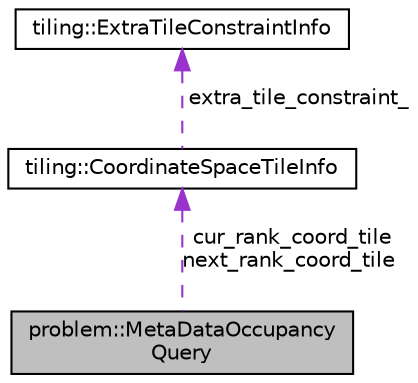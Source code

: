 digraph "problem::MetaDataOccupancyQuery"
{
 // LATEX_PDF_SIZE
  edge [fontname="Helvetica",fontsize="10",labelfontname="Helvetica",labelfontsize="10"];
  node [fontname="Helvetica",fontsize="10",shape=record];
  Node1 [label="problem::MetaDataOccupancy\lQuery",height=0.2,width=0.4,color="black", fillcolor="grey75", style="filled", fontcolor="black",tooltip=" "];
  Node2 -> Node1 [dir="back",color="darkorchid3",fontsize="10",style="dashed",label=" cur_rank_coord_tile\nnext_rank_coord_tile" ,fontname="Helvetica"];
  Node2 [label="tiling::CoordinateSpaceTileInfo",height=0.2,width=0.4,color="black", fillcolor="white", style="filled",URL="$structtiling_1_1CoordinateSpaceTileInfo.html",tooltip=" "];
  Node3 -> Node2 [dir="back",color="darkorchid3",fontsize="10",style="dashed",label=" extra_tile_constraint_" ,fontname="Helvetica"];
  Node3 [label="tiling::ExtraTileConstraintInfo",height=0.2,width=0.4,color="black", fillcolor="white", style="filled",URL="$structtiling_1_1ExtraTileConstraintInfo.html",tooltip=" "];
}
